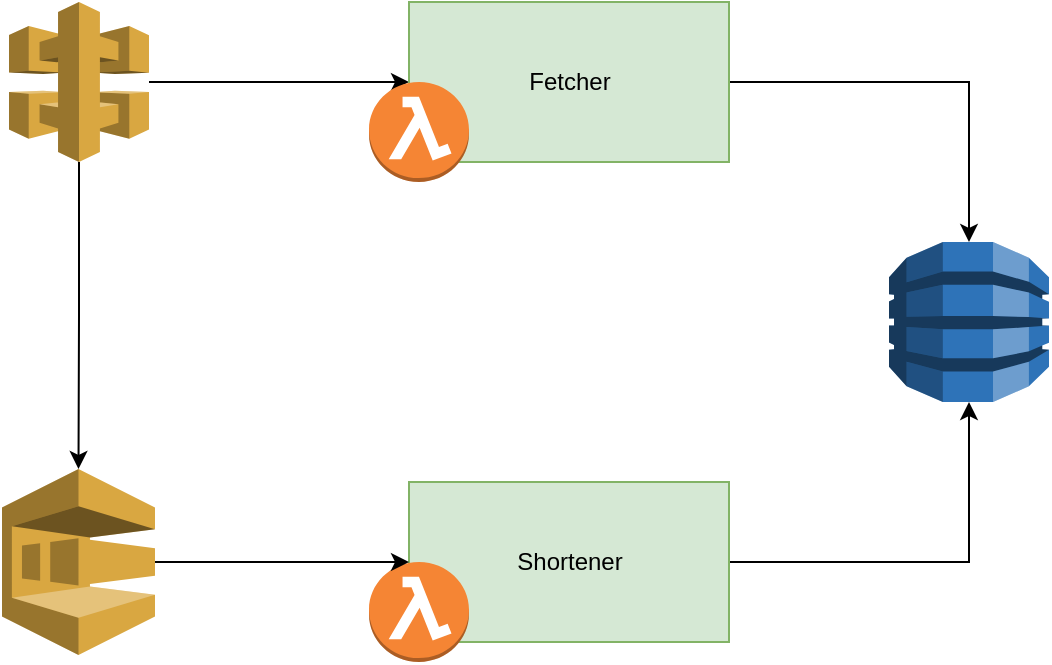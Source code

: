 <mxfile version="12.3.2" type="device" pages="1"><diagram id="PKvQfSI3x0jG-oGXMoQc" name="Page-1"><mxGraphModel dx="760" dy="567" grid="1" gridSize="10" guides="1" tooltips="1" connect="1" arrows="1" fold="1" page="1" pageScale="1" pageWidth="1400" pageHeight="850" math="0" shadow="0"><root><mxCell id="0"/><mxCell id="1" parent="0"/><mxCell id="looRmjkbnVTN2tjy9SbO-14" style="edgeStyle=orthogonalEdgeStyle;rounded=0;orthogonalLoop=1;jettySize=auto;html=1;entryX=0.5;entryY=1;entryDx=0;entryDy=0;entryPerimeter=0;" edge="1" parent="1" source="looRmjkbnVTN2tjy9SbO-2" target="looRmjkbnVTN2tjy9SbO-3"><mxGeometry relative="1" as="geometry"/></mxCell><mxCell id="looRmjkbnVTN2tjy9SbO-2" value="Shortener" style="rounded=0;whiteSpace=wrap;html=1;fillColor=#d5e8d4;strokeColor=#82b366;" vertex="1" parent="1"><mxGeometry x="641.5" y="490" width="160" height="80" as="geometry"/></mxCell><mxCell id="looRmjkbnVTN2tjy9SbO-1" value="" style="outlineConnect=0;dashed=0;verticalLabelPosition=bottom;verticalAlign=top;align=center;html=1;shape=mxgraph.aws3.lambda_function;fillColor=#F58534;gradientColor=none;" vertex="1" parent="1"><mxGeometry x="621.5" y="530" width="50" height="50" as="geometry"/></mxCell><mxCell id="looRmjkbnVTN2tjy9SbO-3" value="" style="outlineConnect=0;dashed=0;verticalLabelPosition=bottom;verticalAlign=top;align=center;html=1;shape=mxgraph.aws3.dynamo_db;fillColor=#2E73B8;gradientColor=none;" vertex="1" parent="1"><mxGeometry x="881.5" y="370" width="80" height="80" as="geometry"/></mxCell><mxCell id="looRmjkbnVTN2tjy9SbO-11" style="edgeStyle=orthogonalEdgeStyle;rounded=0;orthogonalLoop=1;jettySize=auto;html=1;" edge="1" parent="1" source="looRmjkbnVTN2tjy9SbO-4" target="looRmjkbnVTN2tjy9SbO-8"><mxGeometry relative="1" as="geometry"/></mxCell><mxCell id="looRmjkbnVTN2tjy9SbO-12" style="edgeStyle=orthogonalEdgeStyle;rounded=0;orthogonalLoop=1;jettySize=auto;html=1;entryX=0;entryY=0.5;entryDx=0;entryDy=0;" edge="1" parent="1" source="looRmjkbnVTN2tjy9SbO-4" target="looRmjkbnVTN2tjy9SbO-9"><mxGeometry relative="1" as="geometry"/></mxCell><mxCell id="looRmjkbnVTN2tjy9SbO-4" value="" style="outlineConnect=0;dashed=0;verticalLabelPosition=bottom;verticalAlign=top;align=center;html=1;shape=mxgraph.aws3.api_gateway;fillColor=#D9A741;gradientColor=none;" vertex="1" parent="1"><mxGeometry x="441.5" y="250" width="70" height="80" as="geometry"/></mxCell><mxCell id="looRmjkbnVTN2tjy9SbO-15" style="edgeStyle=orthogonalEdgeStyle;rounded=0;orthogonalLoop=1;jettySize=auto;html=1;entryX=0;entryY=0.5;entryDx=0;entryDy=0;" edge="1" parent="1" source="looRmjkbnVTN2tjy9SbO-8" target="looRmjkbnVTN2tjy9SbO-2"><mxGeometry relative="1" as="geometry"/></mxCell><mxCell id="looRmjkbnVTN2tjy9SbO-8" value="" style="outlineConnect=0;dashed=0;verticalLabelPosition=bottom;verticalAlign=top;align=center;html=1;shape=mxgraph.aws3.sqs;fillColor=#D9A741;gradientColor=none;" vertex="1" parent="1"><mxGeometry x="438" y="483.5" width="76.5" height="93" as="geometry"/></mxCell><mxCell id="looRmjkbnVTN2tjy9SbO-13" style="edgeStyle=orthogonalEdgeStyle;rounded=0;orthogonalLoop=1;jettySize=auto;html=1;entryX=0.5;entryY=0;entryDx=0;entryDy=0;entryPerimeter=0;" edge="1" parent="1" source="looRmjkbnVTN2tjy9SbO-9" target="looRmjkbnVTN2tjy9SbO-3"><mxGeometry relative="1" as="geometry"/></mxCell><mxCell id="looRmjkbnVTN2tjy9SbO-9" value="Fetcher" style="rounded=0;whiteSpace=wrap;html=1;fillColor=#d5e8d4;strokeColor=#82b366;" vertex="1" parent="1"><mxGeometry x="641.5" y="250" width="160" height="80" as="geometry"/></mxCell><mxCell id="looRmjkbnVTN2tjy9SbO-10" value="" style="outlineConnect=0;dashed=0;verticalLabelPosition=bottom;verticalAlign=top;align=center;html=1;shape=mxgraph.aws3.lambda_function;fillColor=#F58534;gradientColor=none;" vertex="1" parent="1"><mxGeometry x="621.5" y="290" width="50" height="50" as="geometry"/></mxCell></root></mxGraphModel></diagram></mxfile>